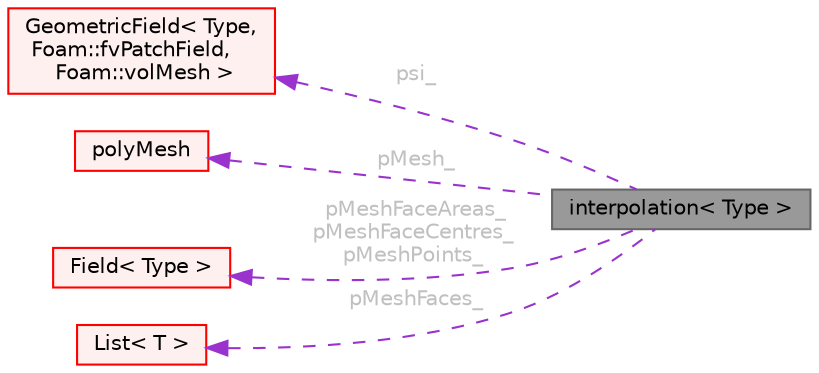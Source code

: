 digraph "interpolation&lt; Type &gt;"
{
 // LATEX_PDF_SIZE
  bgcolor="transparent";
  edge [fontname=Helvetica,fontsize=10,labelfontname=Helvetica,labelfontsize=10];
  node [fontname=Helvetica,fontsize=10,shape=box,height=0.2,width=0.4];
  rankdir="LR";
  Node1 [id="Node000001",label="interpolation\< Type \>",height=0.2,width=0.4,color="gray40", fillcolor="grey60", style="filled", fontcolor="black",tooltip="Abstract base class for volume field interpolation."];
  Node2 -> Node1 [id="edge1_Node000001_Node000002",dir="back",color="darkorchid3",style="dashed",tooltip=" ",label=" psi_",fontcolor="grey" ];
  Node2 [id="Node000002",label="GeometricField\< Type,\l Foam::fvPatchField,\l Foam::volMesh \>",height=0.2,width=0.4,color="red", fillcolor="#FFF0F0", style="filled",URL="$classFoam_1_1GeometricField.html",tooltip=" "];
  Node18 -> Node1 [id="edge2_Node000001_Node000018",dir="back",color="darkorchid3",style="dashed",tooltip=" ",label=" pMesh_",fontcolor="grey" ];
  Node18 [id="Node000018",label="polyMesh",height=0.2,width=0.4,color="red", fillcolor="#FFF0F0", style="filled",URL="$classFoam_1_1polyMesh.html",tooltip="Mesh consisting of general polyhedral cells."];
  Node27 -> Node1 [id="edge3_Node000001_Node000027",dir="back",color="darkorchid3",style="dashed",tooltip=" ",label=" pMeshFaceAreas_\npMeshFaceCentres_\npMeshPoints_",fontcolor="grey" ];
  Node27 [id="Node000027",label="Field\< Type \>",height=0.2,width=0.4,color="red", fillcolor="#FFF0F0", style="filled",URL="$classFoam_1_1Field.html",tooltip="Generic templated field type."];
  Node14 -> Node1 [id="edge4_Node000001_Node000014",dir="back",color="darkorchid3",style="dashed",tooltip=" ",label=" pMeshFaces_",fontcolor="grey" ];
  Node14 [id="Node000014",label="List\< T \>",height=0.2,width=0.4,color="red", fillcolor="#FFF0F0", style="filled",URL="$classFoam_1_1List.html",tooltip="A 1D array of objects of type <T>, where the size of the vector is known and used for subscript bound..."];
}
